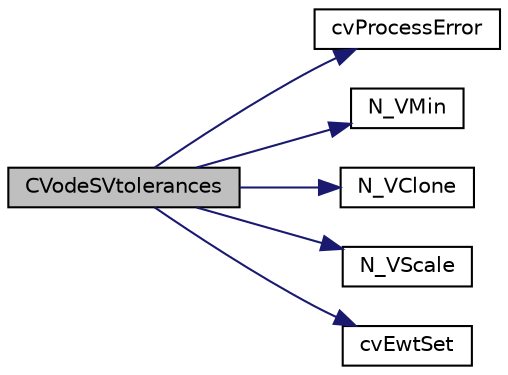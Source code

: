 digraph "CVodeSVtolerances"
{
  edge [fontname="Helvetica",fontsize="10",labelfontname="Helvetica",labelfontsize="10"];
  node [fontname="Helvetica",fontsize="10",shape=record];
  rankdir="LR";
  Node38 [label="CVodeSVtolerances",height=0.2,width=0.4,color="black", fillcolor="grey75", style="filled", fontcolor="black"];
  Node38 -> Node39 [color="midnightblue",fontsize="10",style="solid",fontname="Helvetica"];
  Node39 [label="cvProcessError",height=0.2,width=0.4,color="black", fillcolor="white", style="filled",URL="$d1/ddc/cvode_8c.html#aca8edaf29469da9950fe695b90ef196e"];
  Node38 -> Node40 [color="midnightblue",fontsize="10",style="solid",fontname="Helvetica"];
  Node40 [label="N_VMin",height=0.2,width=0.4,color="black", fillcolor="white", style="filled",URL="$dc/dc8/sundials__nvector_8h.html#a05576810e1a475653ffeb6761822b6c6"];
  Node38 -> Node41 [color="midnightblue",fontsize="10",style="solid",fontname="Helvetica"];
  Node41 [label="N_VClone",height=0.2,width=0.4,color="black", fillcolor="white", style="filled",URL="$dc/dc8/sundials__nvector_8h.html#a7b59b159fc18c4da3383bda86453a063"];
  Node38 -> Node42 [color="midnightblue",fontsize="10",style="solid",fontname="Helvetica"];
  Node42 [label="N_VScale",height=0.2,width=0.4,color="black", fillcolor="white", style="filled",URL="$dc/dc8/sundials__nvector_8h.html#a3f4411f978584de8f5050c93acd22d78"];
  Node38 -> Node43 [color="midnightblue",fontsize="10",style="solid",fontname="Helvetica"];
  Node43 [label="cvEwtSet",height=0.2,width=0.4,color="black", fillcolor="white", style="filled",URL="$d1/ddc/cvode_8c.html#a43d5a542a87467705834d26a7eb59782"];
}
